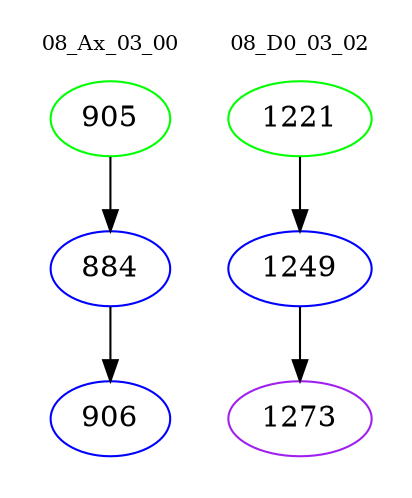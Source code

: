 digraph{
subgraph cluster_0 {
color = white
label = "08_Ax_03_00";
fontsize=10;
T0_905 [label="905", color="green"]
T0_905 -> T0_884 [color="black"]
T0_884 [label="884", color="blue"]
T0_884 -> T0_906 [color="black"]
T0_906 [label="906", color="blue"]
}
subgraph cluster_1 {
color = white
label = "08_D0_03_02";
fontsize=10;
T1_1221 [label="1221", color="green"]
T1_1221 -> T1_1249 [color="black"]
T1_1249 [label="1249", color="blue"]
T1_1249 -> T1_1273 [color="black"]
T1_1273 [label="1273", color="purple"]
}
}
